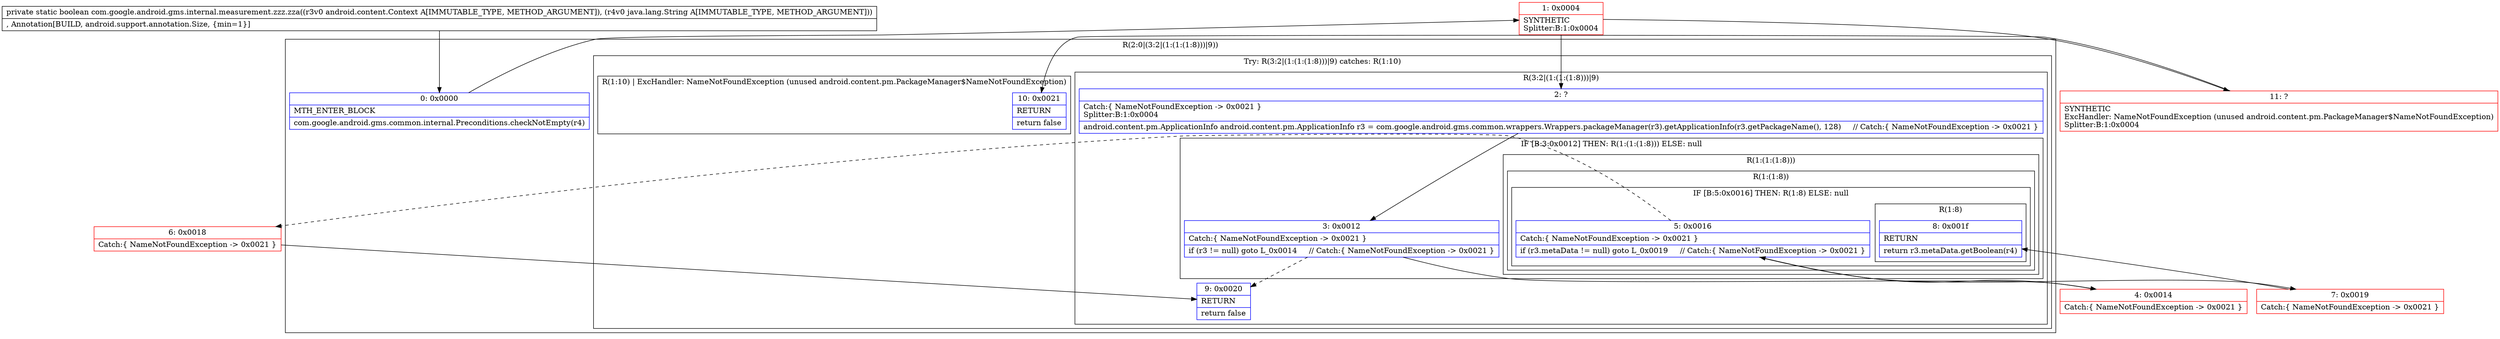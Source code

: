 digraph "CFG forcom.google.android.gms.internal.measurement.zzz.zza(Landroid\/content\/Context;Ljava\/lang\/String;)Z" {
subgraph cluster_Region_301073114 {
label = "R(2:0|(3:2|(1:(1:(1:8)))|9))";
node [shape=record,color=blue];
Node_0 [shape=record,label="{0\:\ 0x0000|MTH_ENTER_BLOCK\l|com.google.android.gms.common.internal.Preconditions.checkNotEmpty(r4)\l}"];
subgraph cluster_TryCatchRegion_2140507691 {
label = "Try: R(3:2|(1:(1:(1:8)))|9) catches: R(1:10)";
node [shape=record,color=blue];
subgraph cluster_Region_72859817 {
label = "R(3:2|(1:(1:(1:8)))|9)";
node [shape=record,color=blue];
Node_2 [shape=record,label="{2\:\ ?|Catch:\{ NameNotFoundException \-\> 0x0021 \}\lSplitter:B:1:0x0004\l|android.content.pm.ApplicationInfo android.content.pm.ApplicationInfo r3 = com.google.android.gms.common.wrappers.Wrappers.packageManager(r3).getApplicationInfo(r3.getPackageName(), 128)     \/\/ Catch:\{ NameNotFoundException \-\> 0x0021 \}\l}"];
subgraph cluster_IfRegion_565247976 {
label = "IF [B:3:0x0012] THEN: R(1:(1:(1:8))) ELSE: null";
node [shape=record,color=blue];
Node_3 [shape=record,label="{3\:\ 0x0012|Catch:\{ NameNotFoundException \-\> 0x0021 \}\l|if (r3 != null) goto L_0x0014     \/\/ Catch:\{ NameNotFoundException \-\> 0x0021 \}\l}"];
subgraph cluster_Region_525072812 {
label = "R(1:(1:(1:8)))";
node [shape=record,color=blue];
subgraph cluster_Region_41332501 {
label = "R(1:(1:8))";
node [shape=record,color=blue];
subgraph cluster_IfRegion_53953292 {
label = "IF [B:5:0x0016] THEN: R(1:8) ELSE: null";
node [shape=record,color=blue];
Node_5 [shape=record,label="{5\:\ 0x0016|Catch:\{ NameNotFoundException \-\> 0x0021 \}\l|if (r3.metaData != null) goto L_0x0019     \/\/ Catch:\{ NameNotFoundException \-\> 0x0021 \}\l}"];
subgraph cluster_Region_2050431845 {
label = "R(1:8)";
node [shape=record,color=blue];
Node_8 [shape=record,label="{8\:\ 0x001f|RETURN\l|return r3.metaData.getBoolean(r4)\l}"];
}
}
}
}
}
Node_9 [shape=record,label="{9\:\ 0x0020|RETURN\l|return false\l}"];
}
subgraph cluster_Region_60000595 {
label = "R(1:10) | ExcHandler: NameNotFoundException (unused android.content.pm.PackageManager$NameNotFoundException)\l";
node [shape=record,color=blue];
Node_10 [shape=record,label="{10\:\ 0x0021|RETURN\l|return false\l}"];
}
}
}
subgraph cluster_Region_60000595 {
label = "R(1:10) | ExcHandler: NameNotFoundException (unused android.content.pm.PackageManager$NameNotFoundException)\l";
node [shape=record,color=blue];
Node_10 [shape=record,label="{10\:\ 0x0021|RETURN\l|return false\l}"];
}
Node_1 [shape=record,color=red,label="{1\:\ 0x0004|SYNTHETIC\lSplitter:B:1:0x0004\l}"];
Node_4 [shape=record,color=red,label="{4\:\ 0x0014|Catch:\{ NameNotFoundException \-\> 0x0021 \}\l}"];
Node_6 [shape=record,color=red,label="{6\:\ 0x0018|Catch:\{ NameNotFoundException \-\> 0x0021 \}\l}"];
Node_7 [shape=record,color=red,label="{7\:\ 0x0019|Catch:\{ NameNotFoundException \-\> 0x0021 \}\l}"];
Node_11 [shape=record,color=red,label="{11\:\ ?|SYNTHETIC\lExcHandler: NameNotFoundException (unused android.content.pm.PackageManager$NameNotFoundException)\lSplitter:B:1:0x0004\l}"];
MethodNode[shape=record,label="{private static boolean com.google.android.gms.internal.measurement.zzz.zza((r3v0 android.content.Context A[IMMUTABLE_TYPE, METHOD_ARGUMENT]), (r4v0 java.lang.String A[IMMUTABLE_TYPE, METHOD_ARGUMENT]))  | , Annotation[BUILD, android.support.annotation.Size, \{min=1\}]\l}"];
MethodNode -> Node_0;
Node_0 -> Node_1;
Node_2 -> Node_3;
Node_3 -> Node_4;
Node_3 -> Node_9[style=dashed];
Node_5 -> Node_6[style=dashed];
Node_5 -> Node_7;
Node_1 -> Node_2;
Node_1 -> Node_11;
Node_4 -> Node_5;
Node_6 -> Node_9;
Node_7 -> Node_8;
Node_11 -> Node_10;
}


